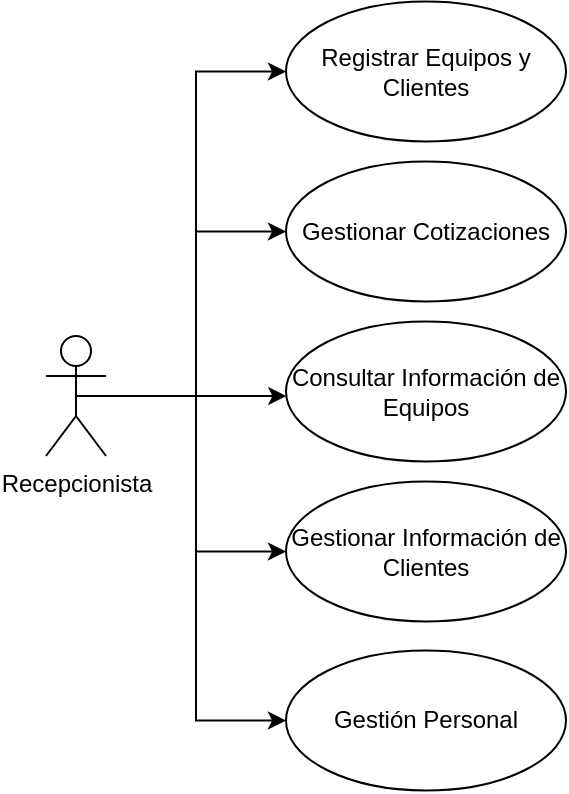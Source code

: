 <mxfile version="26.2.14">
  <diagram name="Página-1" id="ZfuYBb1uDBB9Q9XqHdRm">
    <mxGraphModel grid="1" page="1" gridSize="10" guides="1" tooltips="1" connect="1" arrows="1" fold="1" pageScale="1" pageWidth="827" pageHeight="1169" math="0" shadow="0">
      <root>
        <mxCell id="0" />
        <mxCell id="1" parent="0" />
        <mxCell id="Xy3kY2UkPaOCshvsATr--7" style="edgeStyle=orthogonalEdgeStyle;rounded=0;orthogonalLoop=1;jettySize=auto;html=1;exitX=0.5;exitY=0.5;exitDx=0;exitDy=0;exitPerimeter=0;entryX=0;entryY=0.5;entryDx=0;entryDy=0;" edge="1" parent="1" source="Xy3kY2UkPaOCshvsATr--1" target="Xy3kY2UkPaOCshvsATr--2">
          <mxGeometry relative="1" as="geometry" />
        </mxCell>
        <mxCell id="Xy3kY2UkPaOCshvsATr--9" style="edgeStyle=orthogonalEdgeStyle;rounded=0;orthogonalLoop=1;jettySize=auto;html=1;exitX=0.5;exitY=0.5;exitDx=0;exitDy=0;exitPerimeter=0;" edge="1" parent="1" source="Xy3kY2UkPaOCshvsATr--1" target="Xy3kY2UkPaOCshvsATr--4">
          <mxGeometry relative="1" as="geometry">
            <Array as="points">
              <mxPoint x="160" y="340" />
              <mxPoint x="160" y="340" />
            </Array>
          </mxGeometry>
        </mxCell>
        <mxCell id="Xy3kY2UkPaOCshvsATr--10" style="edgeStyle=orthogonalEdgeStyle;rounded=0;orthogonalLoop=1;jettySize=auto;html=1;exitX=0.5;exitY=0.5;exitDx=0;exitDy=0;exitPerimeter=0;entryX=0;entryY=0.5;entryDx=0;entryDy=0;" edge="1" parent="1" source="Xy3kY2UkPaOCshvsATr--1" target="Xy3kY2UkPaOCshvsATr--5">
          <mxGeometry relative="1" as="geometry" />
        </mxCell>
        <mxCell id="LNx-PBO9m9lHoqWZFwc0-2" style="edgeStyle=orthogonalEdgeStyle;rounded=0;orthogonalLoop=1;jettySize=auto;html=1;exitX=0.5;exitY=0.5;exitDx=0;exitDy=0;exitPerimeter=0;entryX=0;entryY=0.5;entryDx=0;entryDy=0;" edge="1" parent="1" source="Xy3kY2UkPaOCshvsATr--1" target="LNx-PBO9m9lHoqWZFwc0-1">
          <mxGeometry relative="1" as="geometry" />
        </mxCell>
        <mxCell id="LNx-PBO9m9lHoqWZFwc0-3" style="edgeStyle=orthogonalEdgeStyle;rounded=0;orthogonalLoop=1;jettySize=auto;html=1;exitX=0.5;exitY=0.5;exitDx=0;exitDy=0;exitPerimeter=0;entryX=0;entryY=0.5;entryDx=0;entryDy=0;" edge="1" parent="1" source="Xy3kY2UkPaOCshvsATr--1" target="Xy3kY2UkPaOCshvsATr--3">
          <mxGeometry relative="1" as="geometry" />
        </mxCell>
        <mxCell id="Xy3kY2UkPaOCshvsATr--1" value="Recepcionista" style="shape=umlActor;verticalLabelPosition=bottom;verticalAlign=top;html=1;" vertex="1" parent="1">
          <mxGeometry x="60" y="310" width="30" height="60" as="geometry" />
        </mxCell>
        <mxCell id="Xy3kY2UkPaOCshvsATr--2" value="Registrar Equipos y Clientes" style="ellipse;whiteSpace=wrap;html=1;" vertex="1" parent="1">
          <mxGeometry x="180" y="142.75" width="140" height="70" as="geometry" />
        </mxCell>
        <mxCell id="Xy3kY2UkPaOCshvsATr--3" value="Gestionar Cotizaciones" style="ellipse;whiteSpace=wrap;html=1;" vertex="1" parent="1">
          <mxGeometry x="180" y="222.75" width="140" height="70" as="geometry" />
        </mxCell>
        <mxCell id="Xy3kY2UkPaOCshvsATr--4" value="Consultar Información de Equipos" style="ellipse;whiteSpace=wrap;html=1;" vertex="1" parent="1">
          <mxGeometry x="180" y="302.75" width="140" height="70" as="geometry" />
        </mxCell>
        <mxCell id="Xy3kY2UkPaOCshvsATr--5" value="Gestionar Información de Clientes" style="ellipse;whiteSpace=wrap;html=1;" vertex="1" parent="1">
          <mxGeometry x="180" y="382.75" width="140" height="70" as="geometry" />
        </mxCell>
        <mxCell id="LNx-PBO9m9lHoqWZFwc0-1" value="Gestión Personal" style="ellipse;whiteSpace=wrap;html=1;" vertex="1" parent="1">
          <mxGeometry x="180" y="467.25" width="140" height="70" as="geometry" />
        </mxCell>
      </root>
    </mxGraphModel>
  </diagram>
</mxfile>
